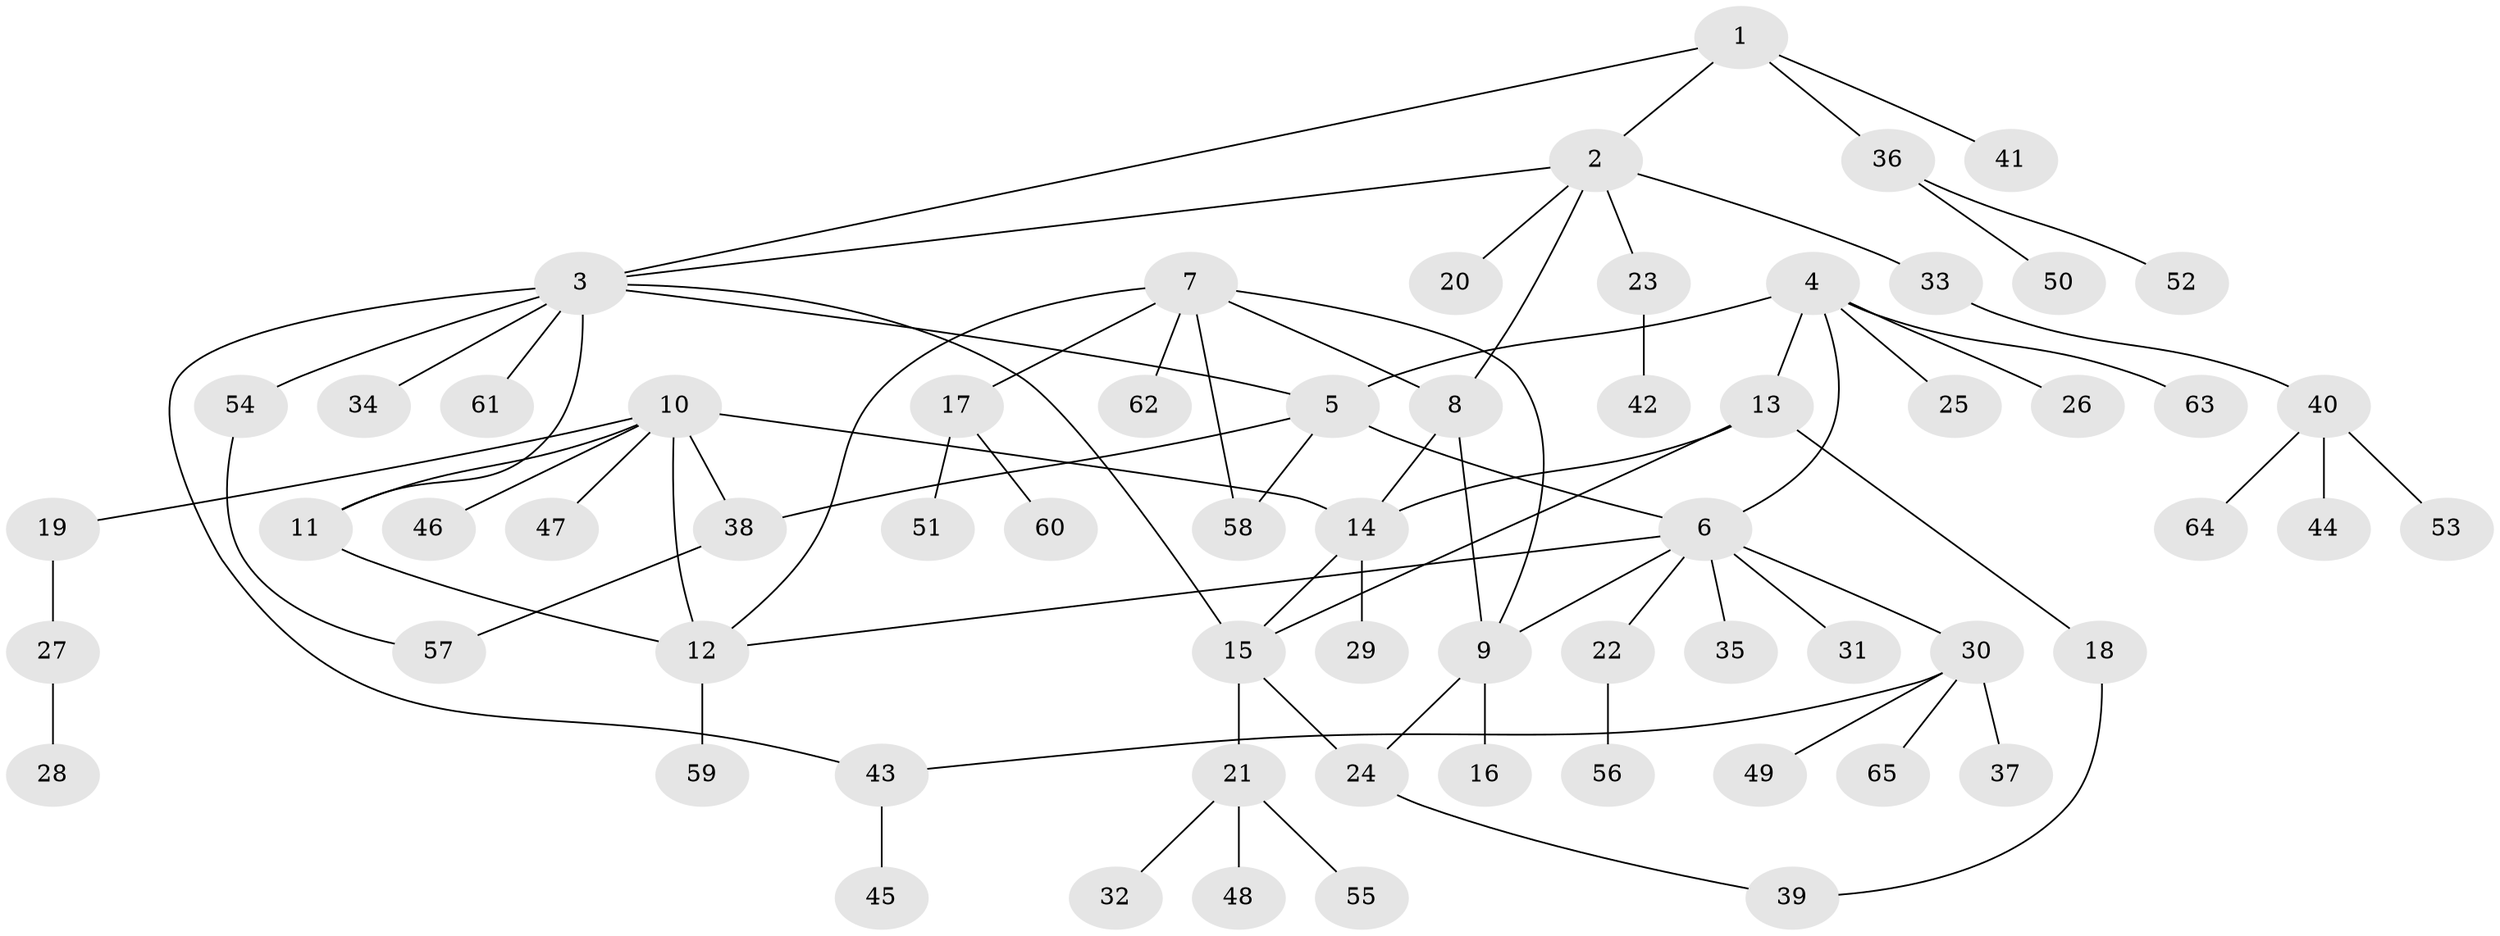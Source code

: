 // coarse degree distribution, {7: 0.08695652173913043, 11: 0.021739130434782608, 5: 0.021739130434782608, 4: 0.043478260869565216, 6: 0.06521739130434782, 3: 0.08695652173913043, 1: 0.5217391304347826, 2: 0.15217391304347827}
// Generated by graph-tools (version 1.1) at 2025/24/03/03/25 07:24:13]
// undirected, 65 vertices, 81 edges
graph export_dot {
graph [start="1"]
  node [color=gray90,style=filled];
  1;
  2;
  3;
  4;
  5;
  6;
  7;
  8;
  9;
  10;
  11;
  12;
  13;
  14;
  15;
  16;
  17;
  18;
  19;
  20;
  21;
  22;
  23;
  24;
  25;
  26;
  27;
  28;
  29;
  30;
  31;
  32;
  33;
  34;
  35;
  36;
  37;
  38;
  39;
  40;
  41;
  42;
  43;
  44;
  45;
  46;
  47;
  48;
  49;
  50;
  51;
  52;
  53;
  54;
  55;
  56;
  57;
  58;
  59;
  60;
  61;
  62;
  63;
  64;
  65;
  1 -- 2;
  1 -- 3;
  1 -- 36;
  1 -- 41;
  2 -- 3;
  2 -- 8;
  2 -- 20;
  2 -- 23;
  2 -- 33;
  3 -- 5;
  3 -- 11;
  3 -- 15;
  3 -- 34;
  3 -- 43;
  3 -- 54;
  3 -- 61;
  4 -- 5;
  4 -- 6;
  4 -- 13;
  4 -- 25;
  4 -- 26;
  4 -- 63;
  5 -- 6;
  5 -- 38;
  5 -- 58;
  6 -- 9;
  6 -- 12;
  6 -- 22;
  6 -- 30;
  6 -- 31;
  6 -- 35;
  7 -- 8;
  7 -- 9;
  7 -- 12;
  7 -- 17;
  7 -- 58;
  7 -- 62;
  8 -- 9;
  8 -- 14;
  9 -- 16;
  9 -- 24;
  10 -- 11;
  10 -- 12;
  10 -- 14;
  10 -- 19;
  10 -- 38;
  10 -- 46;
  10 -- 47;
  11 -- 12;
  12 -- 59;
  13 -- 14;
  13 -- 15;
  13 -- 18;
  14 -- 15;
  14 -- 29;
  15 -- 21;
  15 -- 24;
  17 -- 51;
  17 -- 60;
  18 -- 39;
  19 -- 27;
  21 -- 32;
  21 -- 48;
  21 -- 55;
  22 -- 56;
  23 -- 42;
  24 -- 39;
  27 -- 28;
  30 -- 37;
  30 -- 43;
  30 -- 49;
  30 -- 65;
  33 -- 40;
  36 -- 50;
  36 -- 52;
  38 -- 57;
  40 -- 44;
  40 -- 53;
  40 -- 64;
  43 -- 45;
  54 -- 57;
}
